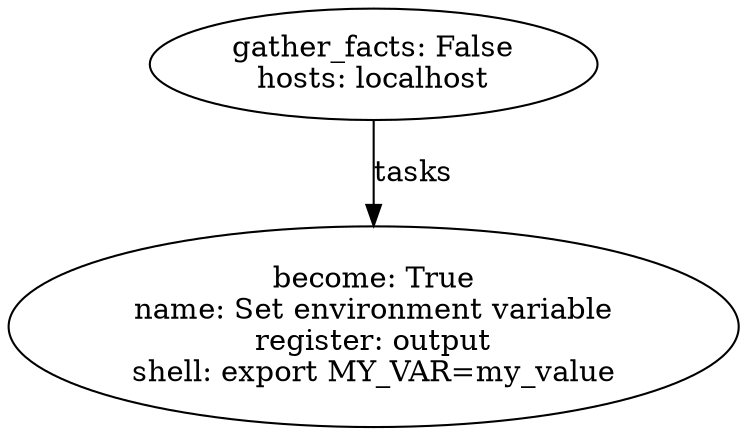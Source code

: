 digraph graphname {
2258 [label="become: True\nname: Set environment variable\nregister: output\nshell: export MY_VAR=my_value\n"];
2257 [label="gather_facts: False\nhosts: localhost\n"];
2257 -> 2258 [label="tasks"];
}
